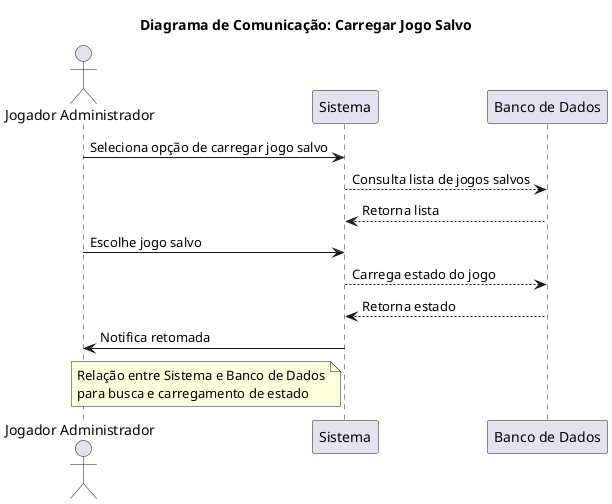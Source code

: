 @startuml diagramaComunicacao

title Diagrama de Comunicação: Carregar Jogo Salvo
actor "Jogador Administrador" as Admin
participant "Sistema" as Sistema
participant "Banco de Dados" as BD

Admin -> Sistema : Seleciona opção de carregar jogo salvo
Sistema --> BD : Consulta lista de jogos salvos
BD --> Sistema : Retorna lista
Admin -> Sistema : Escolhe jogo salvo
Sistema --> BD : Carrega estado do jogo
BD --> Sistema : Retorna estado
Sistema -> Admin : Notifica retomada

note left of Sistema
    Relação entre Sistema e Banco de Dados
    para busca e carregamento de estado
end note

@enduml
